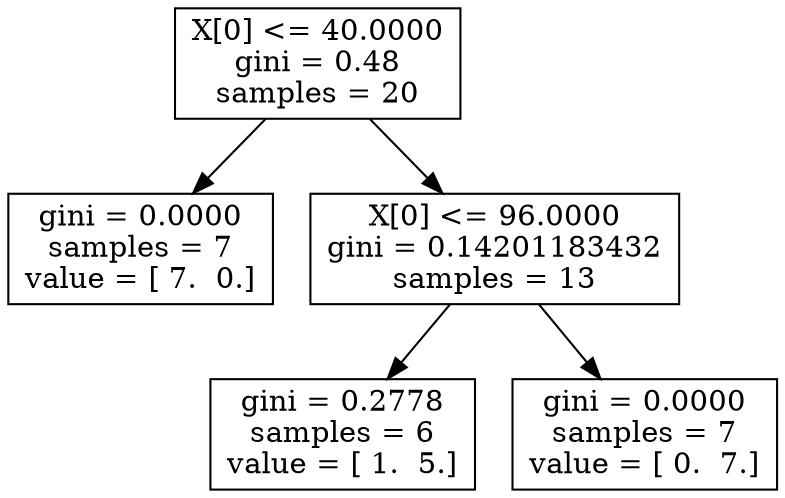 digraph Tree {
0 [label="X[0] <= 40.0000\ngini = 0.48\nsamples = 20", shape="box"] ;
1 [label="gini = 0.0000\nsamples = 7\nvalue = [ 7.  0.]", shape="box"] ;
0 -> 1 ;
2 [label="X[0] <= 96.0000\ngini = 0.14201183432\nsamples = 13", shape="box"] ;
0 -> 2 ;
3 [label="gini = 0.2778\nsamples = 6\nvalue = [ 1.  5.]", shape="box"] ;
2 -> 3 ;
4 [label="gini = 0.0000\nsamples = 7\nvalue = [ 0.  7.]", shape="box"] ;
2 -> 4 ;
}